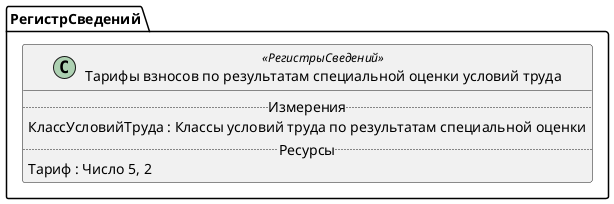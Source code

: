 ﻿@startuml ТарифыВзносовПоРезультатамСпециальнойОценкиУсловийТруда
'!include templates.wsd
'..\include templates.wsd
class РегистрСведений.ТарифыВзносовПоРезультатамСпециальнойОценкиУсловийТруда as "Тарифы взносов по результатам специальной оценки условий труда" <<РегистрыСведений>>
{
..Измерения..
КлассУсловийТруда : Классы условий труда по результатам специальной оценки
..Ресурсы..
Тариф : Число 5, 2
}
@enduml
